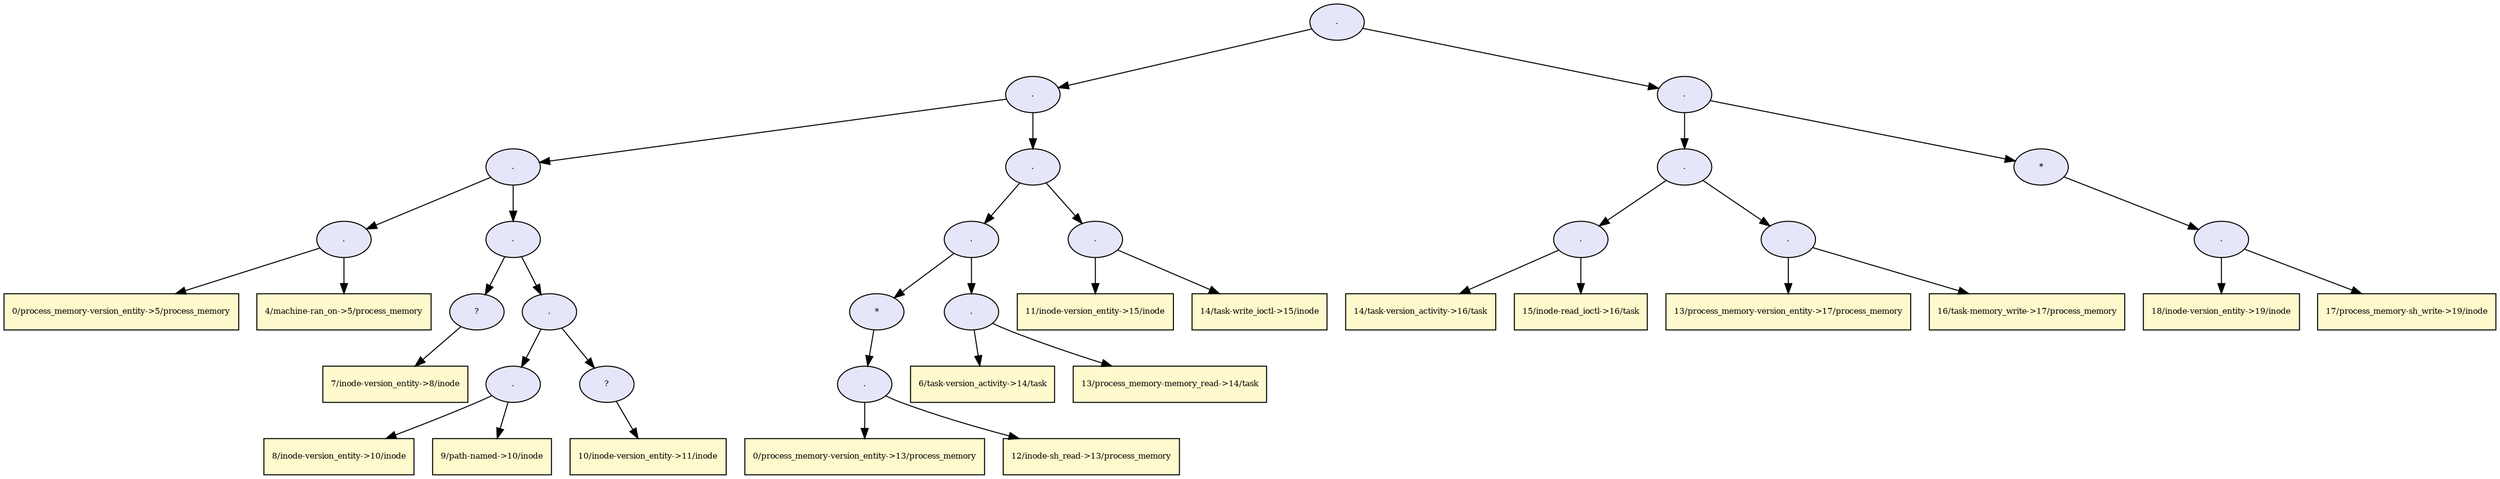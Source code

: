 digraph RGL__DirectedAdjacencyGraph {46[fontsize = 8,label = ".",shape = ellipse, fillcolor="#e6e6fa", style = filled]

46 -> 31[fontsize = 8, color="#000000"]

31[fontsize = 8,label = ".",shape = ellipse, fillcolor="#e6e6fa", style = filled]

31 -> 16[fontsize = 8, color="#000000"]

16[fontsize = 8,label = ".",shape = ellipse, fillcolor="#e6e6fa", style = filled]

16 -> 5[fontsize = 8, color="#000000"]

5[fontsize = 8,label = ".",shape = ellipse, fillcolor="#e6e6fa", style = filled]

5 -> 3[fontsize = 8, color="#000000"]

3[fontsize = 8,label = "0/process_memory-version_entity->5/process_memory",shape = rectangle, fillcolor="#fffacd", style = filled]

5 -> 4[fontsize = 8, color="#000000"]

4[fontsize = 8,label = "4/machine-ran_on->5/process_memory",shape = rectangle, fillcolor="#fffacd", style = filled]

16 -> 15[fontsize = 8, color="#000000"]

15[fontsize = 8,label = ".",shape = ellipse, fillcolor="#e6e6fa", style = filled]

15 -> 8[fontsize = 8, color="#000000"]

8[fontsize = 8,label = "?",shape = ellipse, fillcolor="#e6e6fa", style = filled]

8 -> 7[fontsize = 8, color="#000000"]

7[fontsize = 8,label = "7/inode-version_entity->8/inode",shape = rectangle, fillcolor="#fffacd", style = filled]

15 -> 14[fontsize = 8, color="#000000"]

14[fontsize = 8,label = ".",shape = ellipse, fillcolor="#e6e6fa", style = filled]

14 -> 11[fontsize = 8, color="#000000"]

11[fontsize = 8,label = ".",shape = ellipse, fillcolor="#e6e6fa", style = filled]

11 -> 9[fontsize = 8, color="#000000"]

9[fontsize = 8,label = "8/inode-version_entity->10/inode",shape = rectangle, fillcolor="#fffacd", style = filled]

11 -> 10[fontsize = 8, color="#000000"]

10[fontsize = 8,label = "9/path-named->10/inode",shape = rectangle, fillcolor="#fffacd", style = filled]

14 -> 13[fontsize = 8, color="#000000"]

13[fontsize = 8,label = "?",shape = ellipse, fillcolor="#e6e6fa", style = filled]

13 -> 12[fontsize = 8, color="#000000"]

12[fontsize = 8,label = "10/inode-version_entity->11/inode",shape = rectangle, fillcolor="#fffacd", style = filled]

31 -> 30[fontsize = 8, color="#000000"]

30[fontsize = 8,label = ".",shape = ellipse, fillcolor="#e6e6fa", style = filled]

30 -> 26[fontsize = 8, color="#000000"]

26[fontsize = 8,label = ".",shape = ellipse, fillcolor="#e6e6fa", style = filled]

26 -> 21[fontsize = 8, color="#000000"]

21[fontsize = 8,label = "*",shape = ellipse, fillcolor="#e6e6fa", style = filled]

21 -> 19[fontsize = 8, color="#000000"]

19[fontsize = 8,label = ".",shape = ellipse, fillcolor="#e6e6fa", style = filled]

19 -> 17[fontsize = 8, color="#000000"]

17[fontsize = 8,label = "0/process_memory-version_entity->13/process_memory",shape = rectangle, fillcolor="#fffacd", style = filled]

19 -> 18[fontsize = 8, color="#000000"]

18[fontsize = 8,label = "12/inode-sh_read->13/process_memory",shape = rectangle, fillcolor="#fffacd", style = filled]

26 -> 25[fontsize = 8, color="#000000"]

25[fontsize = 8,label = ".",shape = ellipse, fillcolor="#e6e6fa", style = filled]

25 -> 23[fontsize = 8, color="#000000"]

23[fontsize = 8,label = "6/task-version_activity->14/task",shape = rectangle, fillcolor="#fffacd", style = filled]

25 -> 24[fontsize = 8, color="#000000"]

24[fontsize = 8,label = "13/process_memory-memory_read->14/task",shape = rectangle, fillcolor="#fffacd", style = filled]

30 -> 29[fontsize = 8, color="#000000"]

29[fontsize = 8,label = ".",shape = ellipse, fillcolor="#e6e6fa", style = filled]

29 -> 27[fontsize = 8, color="#000000"]

27[fontsize = 8,label = "11/inode-version_entity->15/inode",shape = rectangle, fillcolor="#fffacd", style = filled]

29 -> 28[fontsize = 8, color="#000000"]

28[fontsize = 8,label = "14/task-write_ioctl->15/inode",shape = rectangle, fillcolor="#fffacd", style = filled]

46 -> 45[fontsize = 8, color="#000000"]

45[fontsize = 8,label = ".",shape = ellipse, fillcolor="#e6e6fa", style = filled]

45 -> 39[fontsize = 8, color="#000000"]

39[fontsize = 8,label = ".",shape = ellipse, fillcolor="#e6e6fa", style = filled]

39 -> 34[fontsize = 8, color="#000000"]

34[fontsize = 8,label = ".",shape = ellipse, fillcolor="#e6e6fa", style = filled]

34 -> 32[fontsize = 8, color="#000000"]

32[fontsize = 8,label = "14/task-version_activity->16/task",shape = rectangle, fillcolor="#fffacd", style = filled]

34 -> 33[fontsize = 8, color="#000000"]

33[fontsize = 8,label = "15/inode-read_ioctl->16/task",shape = rectangle, fillcolor="#fffacd", style = filled]

39 -> 38[fontsize = 8, color="#000000"]

38[fontsize = 8,label = ".",shape = ellipse, fillcolor="#e6e6fa", style = filled]

38 -> 36[fontsize = 8, color="#000000"]

36[fontsize = 8,label = "13/process_memory-version_entity->17/process_memory",shape = rectangle, fillcolor="#fffacd", style = filled]

38 -> 37[fontsize = 8, color="#000000"]

37[fontsize = 8,label = "16/task-memory_write->17/process_memory",shape = rectangle, fillcolor="#fffacd", style = filled]

45 -> 44[fontsize = 8, color="#000000"]

44[fontsize = 8,label = "*",shape = ellipse, fillcolor="#e6e6fa", style = filled]

44 -> 42[fontsize = 8, color="#000000"]

42[fontsize = 8,label = ".",shape = ellipse, fillcolor="#e6e6fa", style = filled]

42 -> 40[fontsize = 8, color="#000000"]

40[fontsize = 8,label = "18/inode-version_entity->19/inode",shape = rectangle, fillcolor="#fffacd", style = filled]

42 -> 41[fontsize = 8, color="#000000"]

41[fontsize = 8,label = "17/process_memory-sh_write->19/inode",shape = rectangle, fillcolor="#fffacd", style = filled]

}